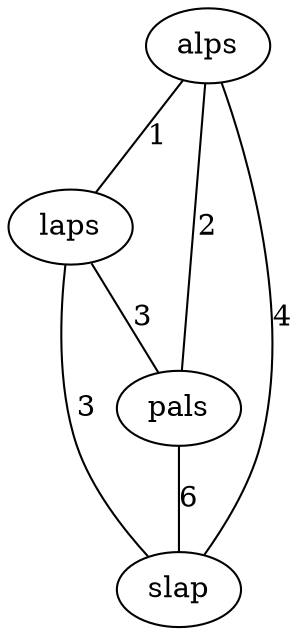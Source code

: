 graph {
	alps -- laps [ label="1" ];
	alps -- pals [ label="2" ];
	alps -- slap [ label="4" ];
	laps -- pals [ label="3" ];
	laps -- slap [ label="3" ];
	pals -- slap [ label="6" ];
}